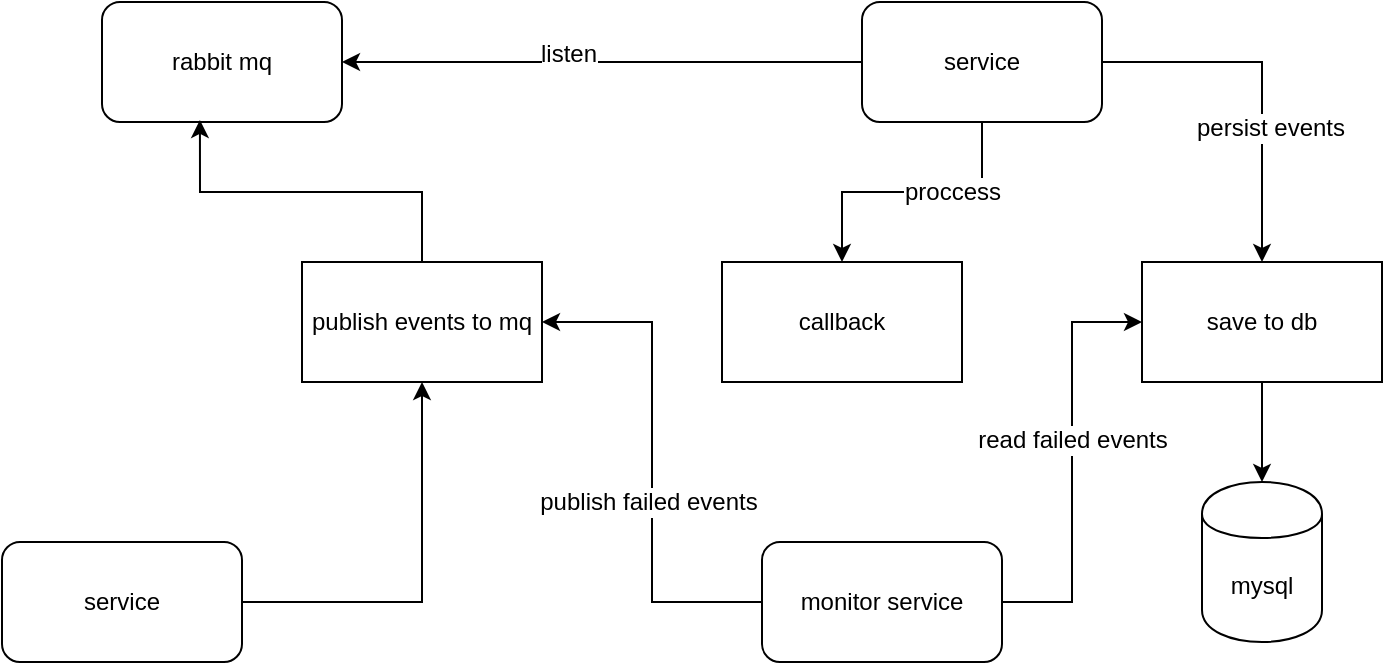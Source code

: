 <mxfile version="11.3.0" type="github" pages="1"><diagram id="oHNuiK077wUeK31hVAPv" name="第 1 页"><mxGraphModel dx="1156" dy="613" grid="1" gridSize="10" guides="1" tooltips="1" connect="1" arrows="1" fold="1" page="1" pageScale="1" pageWidth="827" pageHeight="1169" math="0" shadow="0"><root><mxCell id="0"/><mxCell id="1" parent="0"/><mxCell id="56GXPiTmDcu2nAfl2FU1-1" value="rabbit mq" style="rounded=1;whiteSpace=wrap;html=1;" vertex="1" parent="1"><mxGeometry x="110" y="120" width="120" height="60" as="geometry"/></mxCell><mxCell id="56GXPiTmDcu2nAfl2FU1-11" style="edgeStyle=orthogonalEdgeStyle;rounded=0;orthogonalLoop=1;jettySize=auto;html=1;entryX=1;entryY=0.5;entryDx=0;entryDy=0;" edge="1" parent="1" source="56GXPiTmDcu2nAfl2FU1-2" target="56GXPiTmDcu2nAfl2FU1-1"><mxGeometry relative="1" as="geometry"/></mxCell><mxCell id="56GXPiTmDcu2nAfl2FU1-12" value="listen" style="text;html=1;resizable=0;points=[];align=center;verticalAlign=middle;labelBackgroundColor=#ffffff;" vertex="1" connectable="0" parent="56GXPiTmDcu2nAfl2FU1-11"><mxGeometry x="0.131" y="-4" relative="1" as="geometry"><mxPoint as="offset"/></mxGeometry></mxCell><mxCell id="56GXPiTmDcu2nAfl2FU1-13" style="edgeStyle=orthogonalEdgeStyle;rounded=0;orthogonalLoop=1;jettySize=auto;html=1;" edge="1" parent="1" source="56GXPiTmDcu2nAfl2FU1-2" target="56GXPiTmDcu2nAfl2FU1-5"><mxGeometry relative="1" as="geometry"/></mxCell><mxCell id="56GXPiTmDcu2nAfl2FU1-14" value="proccess" style="text;html=1;resizable=0;points=[];align=center;verticalAlign=middle;labelBackgroundColor=#ffffff;" vertex="1" connectable="0" parent="56GXPiTmDcu2nAfl2FU1-13"><mxGeometry x="-0.5" y="-15" relative="1" as="geometry"><mxPoint x="-15" y="15" as="offset"/></mxGeometry></mxCell><mxCell id="56GXPiTmDcu2nAfl2FU1-15" style="edgeStyle=orthogonalEdgeStyle;rounded=0;orthogonalLoop=1;jettySize=auto;html=1;entryX=0.5;entryY=0;entryDx=0;entryDy=0;" edge="1" parent="1" source="56GXPiTmDcu2nAfl2FU1-2" target="56GXPiTmDcu2nAfl2FU1-6"><mxGeometry relative="1" as="geometry"/></mxCell><mxCell id="56GXPiTmDcu2nAfl2FU1-16" value="persist events" style="text;html=1;resizable=0;points=[];align=center;verticalAlign=middle;labelBackgroundColor=#ffffff;" vertex="1" connectable="0" parent="56GXPiTmDcu2nAfl2FU1-15"><mxGeometry x="-0.111" y="-33" relative="1" as="geometry"><mxPoint x="37" y="33" as="offset"/></mxGeometry></mxCell><mxCell id="56GXPiTmDcu2nAfl2FU1-2" value="service" style="rounded=1;whiteSpace=wrap;html=1;" vertex="1" parent="1"><mxGeometry x="490" y="120" width="120" height="60" as="geometry"/></mxCell><mxCell id="56GXPiTmDcu2nAfl2FU1-9" style="edgeStyle=orthogonalEdgeStyle;rounded=0;orthogonalLoop=1;jettySize=auto;html=1;" edge="1" parent="1" source="56GXPiTmDcu2nAfl2FU1-3" target="56GXPiTmDcu2nAfl2FU1-4"><mxGeometry relative="1" as="geometry"/></mxCell><mxCell id="56GXPiTmDcu2nAfl2FU1-3" value="service" style="rounded=1;whiteSpace=wrap;html=1;" vertex="1" parent="1"><mxGeometry x="60" y="390" width="120" height="60" as="geometry"/></mxCell><mxCell id="56GXPiTmDcu2nAfl2FU1-10" style="edgeStyle=orthogonalEdgeStyle;rounded=0;orthogonalLoop=1;jettySize=auto;html=1;entryX=0.408;entryY=0.983;entryDx=0;entryDy=0;entryPerimeter=0;" edge="1" parent="1" source="56GXPiTmDcu2nAfl2FU1-4" target="56GXPiTmDcu2nAfl2FU1-1"><mxGeometry relative="1" as="geometry"/></mxCell><mxCell id="56GXPiTmDcu2nAfl2FU1-4" value="publish events to mq" style="rounded=0;whiteSpace=wrap;html=1;" vertex="1" parent="1"><mxGeometry x="210" y="250" width="120" height="60" as="geometry"/></mxCell><mxCell id="56GXPiTmDcu2nAfl2FU1-5" value="callback" style="rounded=0;whiteSpace=wrap;html=1;" vertex="1" parent="1"><mxGeometry x="420" y="250" width="120" height="60" as="geometry"/></mxCell><mxCell id="56GXPiTmDcu2nAfl2FU1-17" style="edgeStyle=orthogonalEdgeStyle;rounded=0;orthogonalLoop=1;jettySize=auto;html=1;" edge="1" parent="1" source="56GXPiTmDcu2nAfl2FU1-6" target="56GXPiTmDcu2nAfl2FU1-8"><mxGeometry relative="1" as="geometry"/></mxCell><mxCell id="56GXPiTmDcu2nAfl2FU1-6" value="save to db" style="rounded=0;whiteSpace=wrap;html=1;" vertex="1" parent="1"><mxGeometry x="630" y="250" width="120" height="60" as="geometry"/></mxCell><mxCell id="56GXPiTmDcu2nAfl2FU1-18" style="edgeStyle=orthogonalEdgeStyle;rounded=0;orthogonalLoop=1;jettySize=auto;html=1;entryX=0;entryY=0.5;entryDx=0;entryDy=0;" edge="1" parent="1" source="56GXPiTmDcu2nAfl2FU1-7" target="56GXPiTmDcu2nAfl2FU1-6"><mxGeometry relative="1" as="geometry"/></mxCell><mxCell id="56GXPiTmDcu2nAfl2FU1-19" value="read failed events" style="text;html=1;resizable=0;points=[];align=center;verticalAlign=middle;labelBackgroundColor=#ffffff;" vertex="1" connectable="0" parent="56GXPiTmDcu2nAfl2FU1-18"><mxGeometry x="0.105" relative="1" as="geometry"><mxPoint as="offset"/></mxGeometry></mxCell><mxCell id="56GXPiTmDcu2nAfl2FU1-20" style="edgeStyle=orthogonalEdgeStyle;rounded=0;orthogonalLoop=1;jettySize=auto;html=1;entryX=1;entryY=0.5;entryDx=0;entryDy=0;" edge="1" parent="1" source="56GXPiTmDcu2nAfl2FU1-7" target="56GXPiTmDcu2nAfl2FU1-4"><mxGeometry relative="1" as="geometry"><mxPoint x="340" y="280" as="targetPoint"/></mxGeometry></mxCell><mxCell id="56GXPiTmDcu2nAfl2FU1-22" value="publish failed events" style="text;html=1;resizable=0;points=[];align=center;verticalAlign=middle;labelBackgroundColor=#ffffff;" vertex="1" connectable="0" parent="56GXPiTmDcu2nAfl2FU1-20"><mxGeometry x="-0.16" y="2" relative="1" as="geometry"><mxPoint as="offset"/></mxGeometry></mxCell><mxCell id="56GXPiTmDcu2nAfl2FU1-7" value="monitor service" style="rounded=1;whiteSpace=wrap;html=1;" vertex="1" parent="1"><mxGeometry x="440" y="390" width="120" height="60" as="geometry"/></mxCell><mxCell id="56GXPiTmDcu2nAfl2FU1-8" value="mysql" style="shape=cylinder;whiteSpace=wrap;html=1;boundedLbl=1;backgroundOutline=1;" vertex="1" parent="1"><mxGeometry x="660" y="360" width="60" height="80" as="geometry"/></mxCell></root></mxGraphModel></diagram></mxfile>